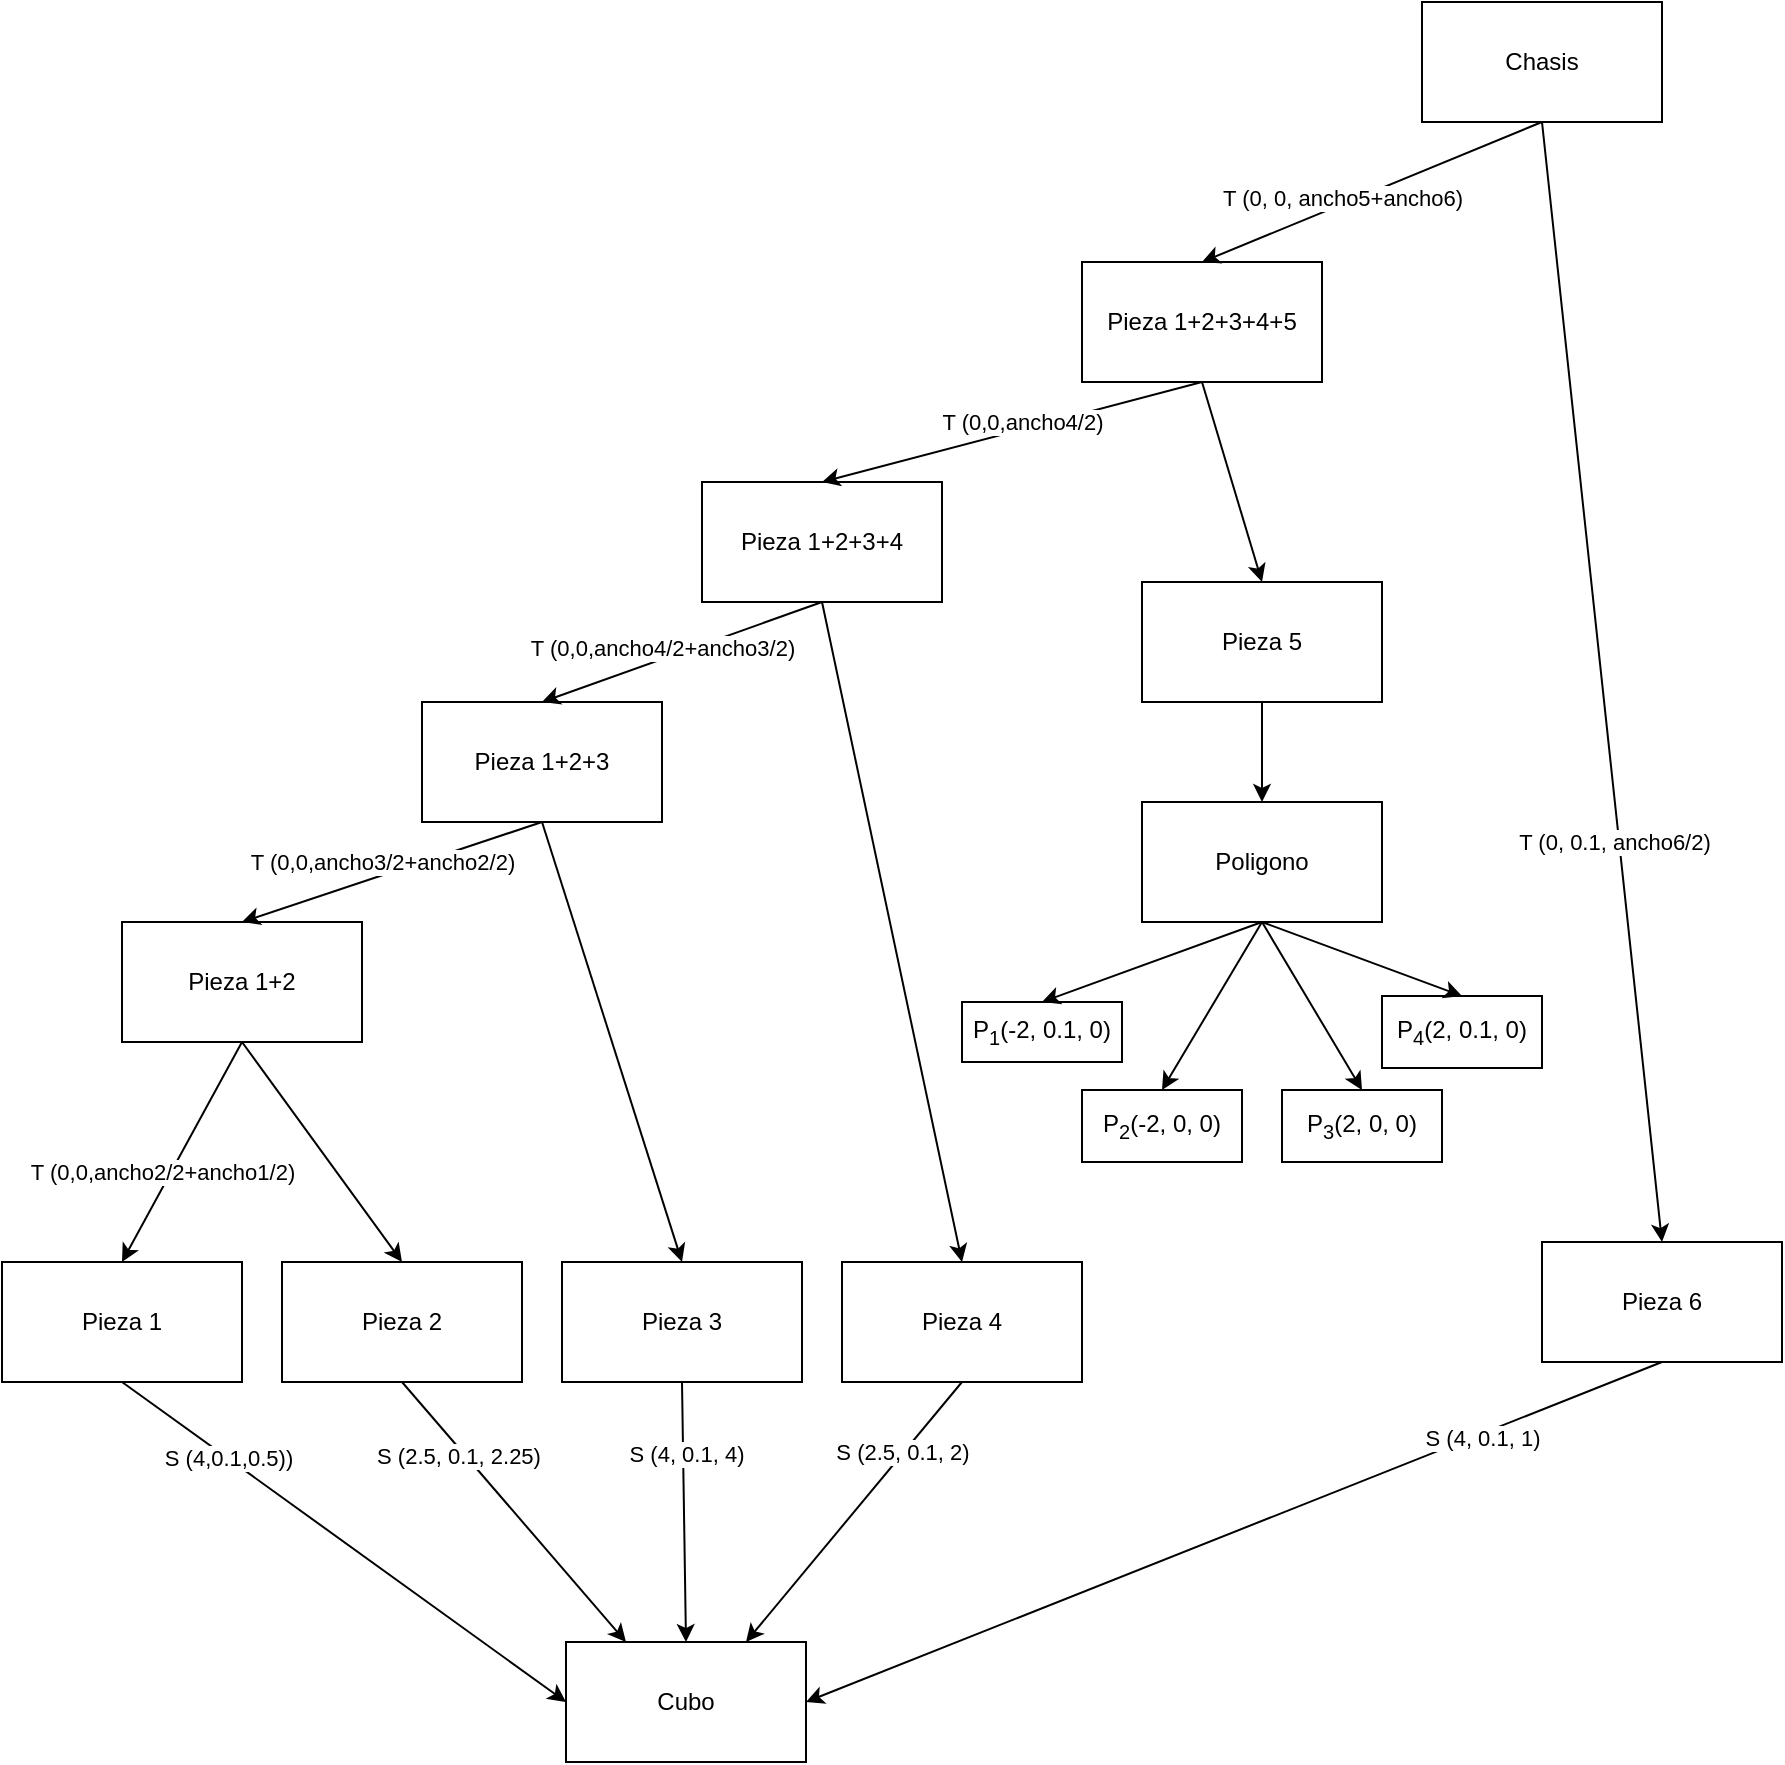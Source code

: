 <mxfile version="20.5.1" type="github">
  <diagram id="5FqO16NwU_5ZL2j4teIe" name="Chasis">
    <mxGraphModel dx="2947" dy="1306" grid="1" gridSize="10" guides="1" tooltips="1" connect="1" arrows="1" fold="1" page="1" pageScale="1" pageWidth="827" pageHeight="1169" math="0" shadow="0">
      <root>
        <mxCell id="0" />
        <mxCell id="1" parent="0" />
        <mxCell id="cYBjcVC3gLSo0TB_lw3A-2" value="Chasis" style="rounded=0;whiteSpace=wrap;html=1;" vertex="1" parent="1">
          <mxGeometry x="220" y="90" width="120" height="60" as="geometry" />
        </mxCell>
        <mxCell id="cYBjcVC3gLSo0TB_lw3A-3" value="Cubo" style="rounded=0;whiteSpace=wrap;html=1;" vertex="1" parent="1">
          <mxGeometry x="-208" y="910" width="120" height="60" as="geometry" />
        </mxCell>
        <mxCell id="cYBjcVC3gLSo0TB_lw3A-4" value="Poligono" style="rounded=0;whiteSpace=wrap;html=1;" vertex="1" parent="1">
          <mxGeometry x="80" y="490" width="120" height="60" as="geometry" />
        </mxCell>
        <mxCell id="cYBjcVC3gLSo0TB_lw3A-6" value="Pieza 1" style="rounded=0;whiteSpace=wrap;html=1;" vertex="1" parent="1">
          <mxGeometry x="-490" y="720" width="120" height="60" as="geometry" />
        </mxCell>
        <mxCell id="cYBjcVC3gLSo0TB_lw3A-7" value="Pieza 2" style="rounded=0;whiteSpace=wrap;html=1;" vertex="1" parent="1">
          <mxGeometry x="-350" y="720" width="120" height="60" as="geometry" />
        </mxCell>
        <mxCell id="cYBjcVC3gLSo0TB_lw3A-8" value="Pieza 3" style="rounded=0;whiteSpace=wrap;html=1;" vertex="1" parent="1">
          <mxGeometry x="-210" y="720" width="120" height="60" as="geometry" />
        </mxCell>
        <mxCell id="cYBjcVC3gLSo0TB_lw3A-9" value="Pieza 4" style="rounded=0;whiteSpace=wrap;html=1;" vertex="1" parent="1">
          <mxGeometry x="-70" y="720" width="120" height="60" as="geometry" />
        </mxCell>
        <mxCell id="cYBjcVC3gLSo0TB_lw3A-10" value="Pieza 6" style="rounded=0;whiteSpace=wrap;html=1;" vertex="1" parent="1">
          <mxGeometry x="280" y="710" width="120" height="60" as="geometry" />
        </mxCell>
        <mxCell id="cYBjcVC3gLSo0TB_lw3A-11" value="Pieza 5" style="rounded=0;whiteSpace=wrap;html=1;" vertex="1" parent="1">
          <mxGeometry x="80" y="380" width="120" height="60" as="geometry" />
        </mxCell>
        <mxCell id="cYBjcVC3gLSo0TB_lw3A-13" value="" style="endArrow=classic;html=1;rounded=0;exitX=0.5;exitY=1;exitDx=0;exitDy=0;entryX=0;entryY=0.5;entryDx=0;entryDy=0;" edge="1" parent="1" source="cYBjcVC3gLSo0TB_lw3A-6" target="cYBjcVC3gLSo0TB_lw3A-3">
          <mxGeometry width="50" height="50" relative="1" as="geometry">
            <mxPoint x="-178" y="900" as="sourcePoint" />
            <mxPoint x="-128" y="850" as="targetPoint" />
          </mxGeometry>
        </mxCell>
        <mxCell id="cYBjcVC3gLSo0TB_lw3A-18" value="S (4,0.1,0.5))" style="edgeLabel;html=1;align=center;verticalAlign=middle;resizable=0;points=[];" vertex="1" connectable="0" parent="cYBjcVC3gLSo0TB_lw3A-13">
          <mxGeometry x="-0.523" y="1" relative="1" as="geometry">
            <mxPoint x="-1" as="offset" />
          </mxGeometry>
        </mxCell>
        <mxCell id="cYBjcVC3gLSo0TB_lw3A-14" value="" style="endArrow=classic;html=1;rounded=0;exitX=0.5;exitY=1;exitDx=0;exitDy=0;entryX=0.25;entryY=0;entryDx=0;entryDy=0;" edge="1" parent="1" source="cYBjcVC3gLSo0TB_lw3A-7" target="cYBjcVC3gLSo0TB_lw3A-3">
          <mxGeometry width="50" height="50" relative="1" as="geometry">
            <mxPoint x="-178" y="900" as="sourcePoint" />
            <mxPoint x="-128" y="850" as="targetPoint" />
          </mxGeometry>
        </mxCell>
        <mxCell id="cYBjcVC3gLSo0TB_lw3A-19" value="S (2.5, 0.1, 2.25)" style="edgeLabel;html=1;align=center;verticalAlign=middle;resizable=0;points=[];" vertex="1" connectable="0" parent="cYBjcVC3gLSo0TB_lw3A-14">
          <mxGeometry x="-0.471" y="-3" relative="1" as="geometry">
            <mxPoint as="offset" />
          </mxGeometry>
        </mxCell>
        <mxCell id="cYBjcVC3gLSo0TB_lw3A-15" value="" style="endArrow=classic;html=1;rounded=0;exitX=0.5;exitY=1;exitDx=0;exitDy=0;entryX=0.5;entryY=0;entryDx=0;entryDy=0;" edge="1" parent="1" source="cYBjcVC3gLSo0TB_lw3A-8" target="cYBjcVC3gLSo0TB_lw3A-3">
          <mxGeometry width="50" height="50" relative="1" as="geometry">
            <mxPoint x="-178" y="900" as="sourcePoint" />
            <mxPoint x="-128" y="850" as="targetPoint" />
          </mxGeometry>
        </mxCell>
        <mxCell id="cYBjcVC3gLSo0TB_lw3A-20" value="S (4, 0.1, 4)" style="edgeLabel;html=1;align=center;verticalAlign=middle;resizable=0;points=[];" vertex="1" connectable="0" parent="cYBjcVC3gLSo0TB_lw3A-15">
          <mxGeometry x="-0.444" y="1" relative="1" as="geometry">
            <mxPoint as="offset" />
          </mxGeometry>
        </mxCell>
        <mxCell id="cYBjcVC3gLSo0TB_lw3A-16" value="" style="endArrow=classic;html=1;rounded=0;exitX=0.5;exitY=1;exitDx=0;exitDy=0;entryX=0.75;entryY=0;entryDx=0;entryDy=0;" edge="1" parent="1" source="cYBjcVC3gLSo0TB_lw3A-9" target="cYBjcVC3gLSo0TB_lw3A-3">
          <mxGeometry width="50" height="50" relative="1" as="geometry">
            <mxPoint x="-178" y="900" as="sourcePoint" />
            <mxPoint x="-128" y="850" as="targetPoint" />
          </mxGeometry>
        </mxCell>
        <mxCell id="cYBjcVC3gLSo0TB_lw3A-21" value="S (2.5, 0.1, 2)" style="edgeLabel;html=1;align=center;verticalAlign=middle;resizable=0;points=[];" vertex="1" connectable="0" parent="cYBjcVC3gLSo0TB_lw3A-16">
          <mxGeometry x="-0.46" y="-1" relative="1" as="geometry">
            <mxPoint as="offset" />
          </mxGeometry>
        </mxCell>
        <mxCell id="cYBjcVC3gLSo0TB_lw3A-17" value="" style="endArrow=classic;html=1;rounded=0;exitX=0.5;exitY=1;exitDx=0;exitDy=0;entryX=1;entryY=0.5;entryDx=0;entryDy=0;" edge="1" parent="1" source="cYBjcVC3gLSo0TB_lw3A-10" target="cYBjcVC3gLSo0TB_lw3A-3">
          <mxGeometry width="50" height="50" relative="1" as="geometry">
            <mxPoint x="-178" y="900" as="sourcePoint" />
            <mxPoint x="-128" y="850" as="targetPoint" />
          </mxGeometry>
        </mxCell>
        <mxCell id="cYBjcVC3gLSo0TB_lw3A-22" value="S (4, 0.1, 1)" style="edgeLabel;html=1;align=center;verticalAlign=middle;resizable=0;points=[];" vertex="1" connectable="0" parent="cYBjcVC3gLSo0TB_lw3A-17">
          <mxGeometry x="-0.553" y="1" relative="1" as="geometry">
            <mxPoint x="5" y="-1" as="offset" />
          </mxGeometry>
        </mxCell>
        <mxCell id="cYBjcVC3gLSo0TB_lw3A-23" value="Pieza 1+2" style="rounded=0;whiteSpace=wrap;html=1;" vertex="1" parent="1">
          <mxGeometry x="-430" y="550" width="120" height="60" as="geometry" />
        </mxCell>
        <mxCell id="cYBjcVC3gLSo0TB_lw3A-24" value="" style="endArrow=classic;html=1;rounded=0;exitX=0.5;exitY=1;exitDx=0;exitDy=0;entryX=0.5;entryY=0;entryDx=0;entryDy=0;" edge="1" parent="1" source="cYBjcVC3gLSo0TB_lw3A-23" target="cYBjcVC3gLSo0TB_lw3A-6">
          <mxGeometry width="50" height="50" relative="1" as="geometry">
            <mxPoint x="-120" y="720" as="sourcePoint" />
            <mxPoint x="-70" y="670" as="targetPoint" />
          </mxGeometry>
        </mxCell>
        <mxCell id="cYBjcVC3gLSo0TB_lw3A-37" value="T (0,0,ancho2/2+ancho1/2)" style="edgeLabel;html=1;align=center;verticalAlign=middle;resizable=0;points=[];" vertex="1" connectable="0" parent="cYBjcVC3gLSo0TB_lw3A-24">
          <mxGeometry x="-0.276" y="-5" relative="1" as="geometry">
            <mxPoint x="-14" y="27" as="offset" />
          </mxGeometry>
        </mxCell>
        <mxCell id="cYBjcVC3gLSo0TB_lw3A-25" value="" style="endArrow=classic;html=1;rounded=0;entryX=0.5;entryY=0;entryDx=0;entryDy=0;exitX=0.5;exitY=1;exitDx=0;exitDy=0;" edge="1" parent="1" source="cYBjcVC3gLSo0TB_lw3A-23" target="cYBjcVC3gLSo0TB_lw3A-7">
          <mxGeometry width="50" height="50" relative="1" as="geometry">
            <mxPoint x="-360" y="610" as="sourcePoint" />
            <mxPoint x="-70" y="670" as="targetPoint" />
          </mxGeometry>
        </mxCell>
        <mxCell id="cYBjcVC3gLSo0TB_lw3A-26" value="Pieza 1+2+3" style="rounded=0;whiteSpace=wrap;html=1;" vertex="1" parent="1">
          <mxGeometry x="-280" y="440" width="120" height="60" as="geometry" />
        </mxCell>
        <mxCell id="cYBjcVC3gLSo0TB_lw3A-27" value="Pieza 1+2+3+4" style="rounded=0;whiteSpace=wrap;html=1;" vertex="1" parent="1">
          <mxGeometry x="-140" y="330" width="120" height="60" as="geometry" />
        </mxCell>
        <mxCell id="cYBjcVC3gLSo0TB_lw3A-28" value="" style="endArrow=classic;html=1;rounded=0;exitX=0.5;exitY=1;exitDx=0;exitDy=0;entryX=0.5;entryY=0;entryDx=0;entryDy=0;" edge="1" parent="1" source="cYBjcVC3gLSo0TB_lw3A-26" target="cYBjcVC3gLSo0TB_lw3A-23">
          <mxGeometry width="50" height="50" relative="1" as="geometry">
            <mxPoint x="-120" y="720" as="sourcePoint" />
            <mxPoint x="-70" y="670" as="targetPoint" />
          </mxGeometry>
        </mxCell>
        <mxCell id="cYBjcVC3gLSo0TB_lw3A-38" value="T (0,0,ancho3/2+ancho2/2)" style="edgeLabel;html=1;align=center;verticalAlign=middle;resizable=0;points=[];" vertex="1" connectable="0" parent="cYBjcVC3gLSo0TB_lw3A-28">
          <mxGeometry x="-0.368" relative="1" as="geometry">
            <mxPoint x="-33" y="4" as="offset" />
          </mxGeometry>
        </mxCell>
        <mxCell id="cYBjcVC3gLSo0TB_lw3A-29" value="" style="endArrow=classic;html=1;rounded=0;exitX=0.5;exitY=1;exitDx=0;exitDy=0;entryX=0.5;entryY=0;entryDx=0;entryDy=0;" edge="1" parent="1" source="cYBjcVC3gLSo0TB_lw3A-26" target="cYBjcVC3gLSo0TB_lw3A-8">
          <mxGeometry width="50" height="50" relative="1" as="geometry">
            <mxPoint x="-120" y="720" as="sourcePoint" />
            <mxPoint x="-70" y="670" as="targetPoint" />
          </mxGeometry>
        </mxCell>
        <mxCell id="cYBjcVC3gLSo0TB_lw3A-30" value="" style="endArrow=classic;html=1;rounded=0;exitX=0.5;exitY=1;exitDx=0;exitDy=0;entryX=0.5;entryY=0;entryDx=0;entryDy=0;" edge="1" parent="1" source="cYBjcVC3gLSo0TB_lw3A-27" target="cYBjcVC3gLSo0TB_lw3A-26">
          <mxGeometry width="50" height="50" relative="1" as="geometry">
            <mxPoint x="-120" y="720" as="sourcePoint" />
            <mxPoint x="-70" y="670" as="targetPoint" />
          </mxGeometry>
        </mxCell>
        <mxCell id="cYBjcVC3gLSo0TB_lw3A-41" value="T (0,0,ancho4/2+ancho3/2)" style="edgeLabel;html=1;align=center;verticalAlign=middle;resizable=0;points=[];" vertex="1" connectable="0" parent="cYBjcVC3gLSo0TB_lw3A-30">
          <mxGeometry x="-0.187" y="3" relative="1" as="geometry">
            <mxPoint x="-24" as="offset" />
          </mxGeometry>
        </mxCell>
        <mxCell id="cYBjcVC3gLSo0TB_lw3A-31" value="" style="endArrow=classic;html=1;rounded=0;exitX=0.5;exitY=1;exitDx=0;exitDy=0;entryX=0.5;entryY=0;entryDx=0;entryDy=0;" edge="1" parent="1" source="cYBjcVC3gLSo0TB_lw3A-27" target="cYBjcVC3gLSo0TB_lw3A-9">
          <mxGeometry width="50" height="50" relative="1" as="geometry">
            <mxPoint x="-120" y="720" as="sourcePoint" />
            <mxPoint x="-70" y="670" as="targetPoint" />
          </mxGeometry>
        </mxCell>
        <mxCell id="cYBjcVC3gLSo0TB_lw3A-32" value="" style="endArrow=classic;html=1;rounded=0;entryX=0.5;entryY=0;entryDx=0;entryDy=0;exitX=0.5;exitY=1;exitDx=0;exitDy=0;" edge="1" parent="1" source="cYBjcVC3gLSo0TB_lw3A-33" target="cYBjcVC3gLSo0TB_lw3A-11">
          <mxGeometry width="50" height="50" relative="1" as="geometry">
            <mxPoint x="70" y="310" as="sourcePoint" />
            <mxPoint x="-70" y="670" as="targetPoint" />
          </mxGeometry>
        </mxCell>
        <mxCell id="cYBjcVC3gLSo0TB_lw3A-33" value="Pieza 1+2+3+4+5" style="rounded=0;whiteSpace=wrap;html=1;" vertex="1" parent="1">
          <mxGeometry x="50" y="220" width="120" height="60" as="geometry" />
        </mxCell>
        <mxCell id="cYBjcVC3gLSo0TB_lw3A-36" value="" style="endArrow=classic;html=1;rounded=0;exitX=0.5;exitY=1;exitDx=0;exitDy=0;entryX=0.5;entryY=0;entryDx=0;entryDy=0;" edge="1" parent="1" source="cYBjcVC3gLSo0TB_lw3A-33" target="cYBjcVC3gLSo0TB_lw3A-27">
          <mxGeometry width="50" height="50" relative="1" as="geometry">
            <mxPoint x="170" y="720" as="sourcePoint" />
            <mxPoint x="220" y="670" as="targetPoint" />
          </mxGeometry>
        </mxCell>
        <mxCell id="cYBjcVC3gLSo0TB_lw3A-42" value="T (0,0,ancho4/2)" style="edgeLabel;html=1;align=center;verticalAlign=middle;resizable=0;points=[];" vertex="1" connectable="0" parent="cYBjcVC3gLSo0TB_lw3A-36">
          <mxGeometry x="0.487" y="-1" relative="1" as="geometry">
            <mxPoint x="51" y="-16" as="offset" />
          </mxGeometry>
        </mxCell>
        <mxCell id="cYBjcVC3gLSo0TB_lw3A-44" value="" style="endArrow=classic;html=1;rounded=0;exitX=0.5;exitY=1;exitDx=0;exitDy=0;" edge="1" parent="1" source="cYBjcVC3gLSo0TB_lw3A-11" target="cYBjcVC3gLSo0TB_lw3A-4">
          <mxGeometry width="50" height="50" relative="1" as="geometry">
            <mxPoint x="200" y="580" as="sourcePoint" />
            <mxPoint x="250" y="530" as="targetPoint" />
          </mxGeometry>
        </mxCell>
        <mxCell id="cYBjcVC3gLSo0TB_lw3A-48" value="P&lt;sub&gt;1&lt;/sub&gt;(-2, 0.1, 0)" style="rounded=0;whiteSpace=wrap;html=1;" vertex="1" parent="1">
          <mxGeometry x="-10" y="590" width="80" height="30" as="geometry" />
        </mxCell>
        <mxCell id="cYBjcVC3gLSo0TB_lw3A-49" value="P&lt;sub&gt;2&lt;/sub&gt;(-2, 0, 0)" style="rounded=0;whiteSpace=wrap;html=1;" vertex="1" parent="1">
          <mxGeometry x="50" y="634" width="80" height="36" as="geometry" />
        </mxCell>
        <mxCell id="cYBjcVC3gLSo0TB_lw3A-50" value="P&lt;sub&gt;3&lt;/sub&gt;(2, 0, 0)" style="rounded=0;whiteSpace=wrap;html=1;" vertex="1" parent="1">
          <mxGeometry x="150" y="634" width="80" height="36" as="geometry" />
        </mxCell>
        <mxCell id="cYBjcVC3gLSo0TB_lw3A-52" value="P&lt;sub&gt;4&lt;/sub&gt;(2, 0.1, 0)" style="rounded=0;whiteSpace=wrap;html=1;" vertex="1" parent="1">
          <mxGeometry x="200" y="587" width="80" height="36" as="geometry" />
        </mxCell>
        <mxCell id="cYBjcVC3gLSo0TB_lw3A-55" value="" style="endArrow=classic;html=1;rounded=0;exitX=0.5;exitY=1;exitDx=0;exitDy=0;entryX=0.5;entryY=0;entryDx=0;entryDy=0;" edge="1" parent="1" source="cYBjcVC3gLSo0TB_lw3A-4" target="cYBjcVC3gLSo0TB_lw3A-48">
          <mxGeometry width="50" height="50" relative="1" as="geometry">
            <mxPoint x="150" y="580" as="sourcePoint" />
            <mxPoint x="120" y="610" as="targetPoint" />
          </mxGeometry>
        </mxCell>
        <mxCell id="cYBjcVC3gLSo0TB_lw3A-56" value="" style="endArrow=classic;html=1;rounded=0;exitX=0.5;exitY=1;exitDx=0;exitDy=0;entryX=0.5;entryY=0;entryDx=0;entryDy=0;" edge="1" parent="1" source="cYBjcVC3gLSo0TB_lw3A-4" target="cYBjcVC3gLSo0TB_lw3A-49">
          <mxGeometry width="50" height="50" relative="1" as="geometry">
            <mxPoint x="150" y="580" as="sourcePoint" />
            <mxPoint x="200" y="530" as="targetPoint" />
          </mxGeometry>
        </mxCell>
        <mxCell id="cYBjcVC3gLSo0TB_lw3A-57" value="" style="endArrow=classic;html=1;rounded=0;exitX=0.5;exitY=1;exitDx=0;exitDy=0;entryX=0.5;entryY=0;entryDx=0;entryDy=0;" edge="1" parent="1" source="cYBjcVC3gLSo0TB_lw3A-4" target="cYBjcVC3gLSo0TB_lw3A-50">
          <mxGeometry width="50" height="50" relative="1" as="geometry">
            <mxPoint x="150" y="580" as="sourcePoint" />
            <mxPoint x="200" y="530" as="targetPoint" />
          </mxGeometry>
        </mxCell>
        <mxCell id="cYBjcVC3gLSo0TB_lw3A-58" value="" style="endArrow=classic;html=1;rounded=0;exitX=0.5;exitY=1;exitDx=0;exitDy=0;entryX=0.5;entryY=0;entryDx=0;entryDy=0;" edge="1" parent="1" source="cYBjcVC3gLSo0TB_lw3A-4" target="cYBjcVC3gLSo0TB_lw3A-52">
          <mxGeometry width="50" height="50" relative="1" as="geometry">
            <mxPoint x="150" y="580" as="sourcePoint" />
            <mxPoint x="200" y="530" as="targetPoint" />
          </mxGeometry>
        </mxCell>
        <mxCell id="cYBjcVC3gLSo0TB_lw3A-59" value="" style="endArrow=classic;html=1;rounded=0;exitX=0.5;exitY=1;exitDx=0;exitDy=0;entryX=0.5;entryY=0;entryDx=0;entryDy=0;" edge="1" parent="1" source="cYBjcVC3gLSo0TB_lw3A-2" target="cYBjcVC3gLSo0TB_lw3A-10">
          <mxGeometry width="50" height="50" relative="1" as="geometry">
            <mxPoint x="150" y="580" as="sourcePoint" />
            <mxPoint x="200" y="530" as="targetPoint" />
          </mxGeometry>
        </mxCell>
        <mxCell id="cYBjcVC3gLSo0TB_lw3A-60" value="T (0, 0.1, ancho6/2)" style="edgeLabel;html=1;align=center;verticalAlign=middle;resizable=0;points=[];" vertex="1" connectable="0" parent="cYBjcVC3gLSo0TB_lw3A-59">
          <mxGeometry x="0.278" y="-3" relative="1" as="geometry">
            <mxPoint y="1" as="offset" />
          </mxGeometry>
        </mxCell>
        <mxCell id="cYBjcVC3gLSo0TB_lw3A-61" value="" style="endArrow=classic;html=1;rounded=0;exitX=0.5;exitY=1;exitDx=0;exitDy=0;entryX=0.5;entryY=0;entryDx=0;entryDy=0;" edge="1" parent="1" source="cYBjcVC3gLSo0TB_lw3A-2" target="cYBjcVC3gLSo0TB_lw3A-33">
          <mxGeometry width="50" height="50" relative="1" as="geometry">
            <mxPoint x="150" y="580" as="sourcePoint" />
            <mxPoint x="200" y="530" as="targetPoint" />
          </mxGeometry>
        </mxCell>
        <mxCell id="cYBjcVC3gLSo0TB_lw3A-62" value="&lt;span style=&quot;color: rgba(0, 0, 0, 0); font-family: monospace; font-size: 0px; text-align: start; background-color: rgb(248, 249, 250);&quot;&gt;%3CmxGraphModel%3E%3Croot%3E%3CmxCell%20id%3D%220%22%2F%3E%3CmxCell%20id%3D%221%22%20parent%3D%220%22%2F%3E%3CmxCell%20id%3D%222%22%20value%3D%22P3(2%2C%200%2C%200)%22%20style%3D%22rounded%3D0%3BwhiteSpace%3Dwrap%3Bhtml%3D1%3B%22%20vertex%3D%221%22%20parent%3D%221%22%3E%3CmxGeometry%20x%3D%22534%22%20y%3D%22490%22%20width%3D%22120%22%20height%3D%2260%22%20as%3D%22geometry%22%2F%3E%3C%2FmxCell%3E%3C%2Froot%3E%3C%2FmxGraphModel%3TRT&lt;/span&gt;" style="edgeLabel;html=1;align=center;verticalAlign=middle;resizable=0;points=[];" vertex="1" connectable="0" parent="cYBjcVC3gLSo0TB_lw3A-61">
          <mxGeometry x="-0.222" relative="1" as="geometry">
            <mxPoint x="1" as="offset" />
          </mxGeometry>
        </mxCell>
        <mxCell id="cYBjcVC3gLSo0TB_lw3A-63" value="T (0, 0, ancho5+ancho6)" style="edgeLabel;html=1;align=center;verticalAlign=middle;resizable=0;points=[];" vertex="1" connectable="0" parent="cYBjcVC3gLSo0TB_lw3A-61">
          <mxGeometry x="0.21" y="5" relative="1" as="geometry">
            <mxPoint y="-9" as="offset" />
          </mxGeometry>
        </mxCell>
      </root>
    </mxGraphModel>
  </diagram>
</mxfile>
